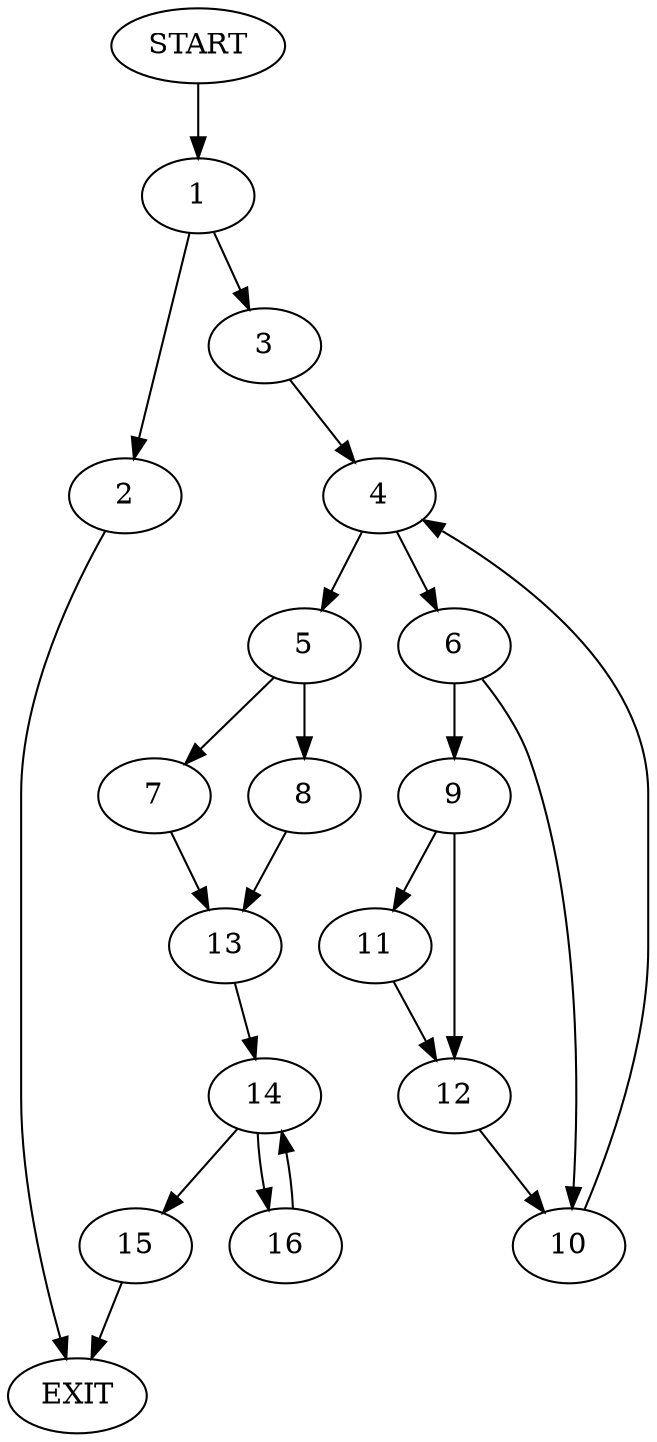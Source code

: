 digraph {
0 [label="START"]
17 [label="EXIT"]
0 -> 1
1 -> 2
1 -> 3
3 -> 4
2 -> 17
4 -> 5
4 -> 6
5 -> 7
5 -> 8
6 -> 9
6 -> 10
9 -> 11
9 -> 12
10 -> 4
12 -> 10
11 -> 12
7 -> 13
8 -> 13
13 -> 14
14 -> 15
14 -> 16
16 -> 14
15 -> 17
}
